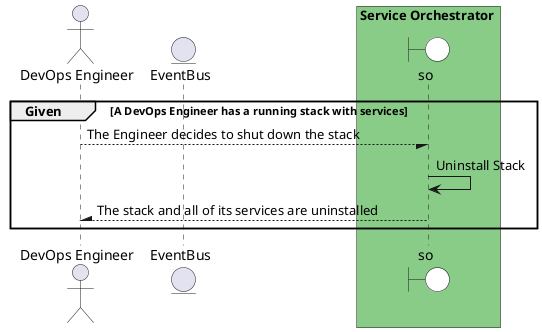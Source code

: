 @startuml


actor "DevOps Engineer"


entity EventBus

box Service Orchestrator #88cc88
    boundary so #white
end box


group Given [A DevOps Engineer has a running stack with services]

"DevOps Engineer" --/ so: The Engineer decides to shut down the stack
"so" -> so: Uninstall Stack



"DevOps Engineer" /-- so: The stack and all of its services are uninstalled


end

@enduml
